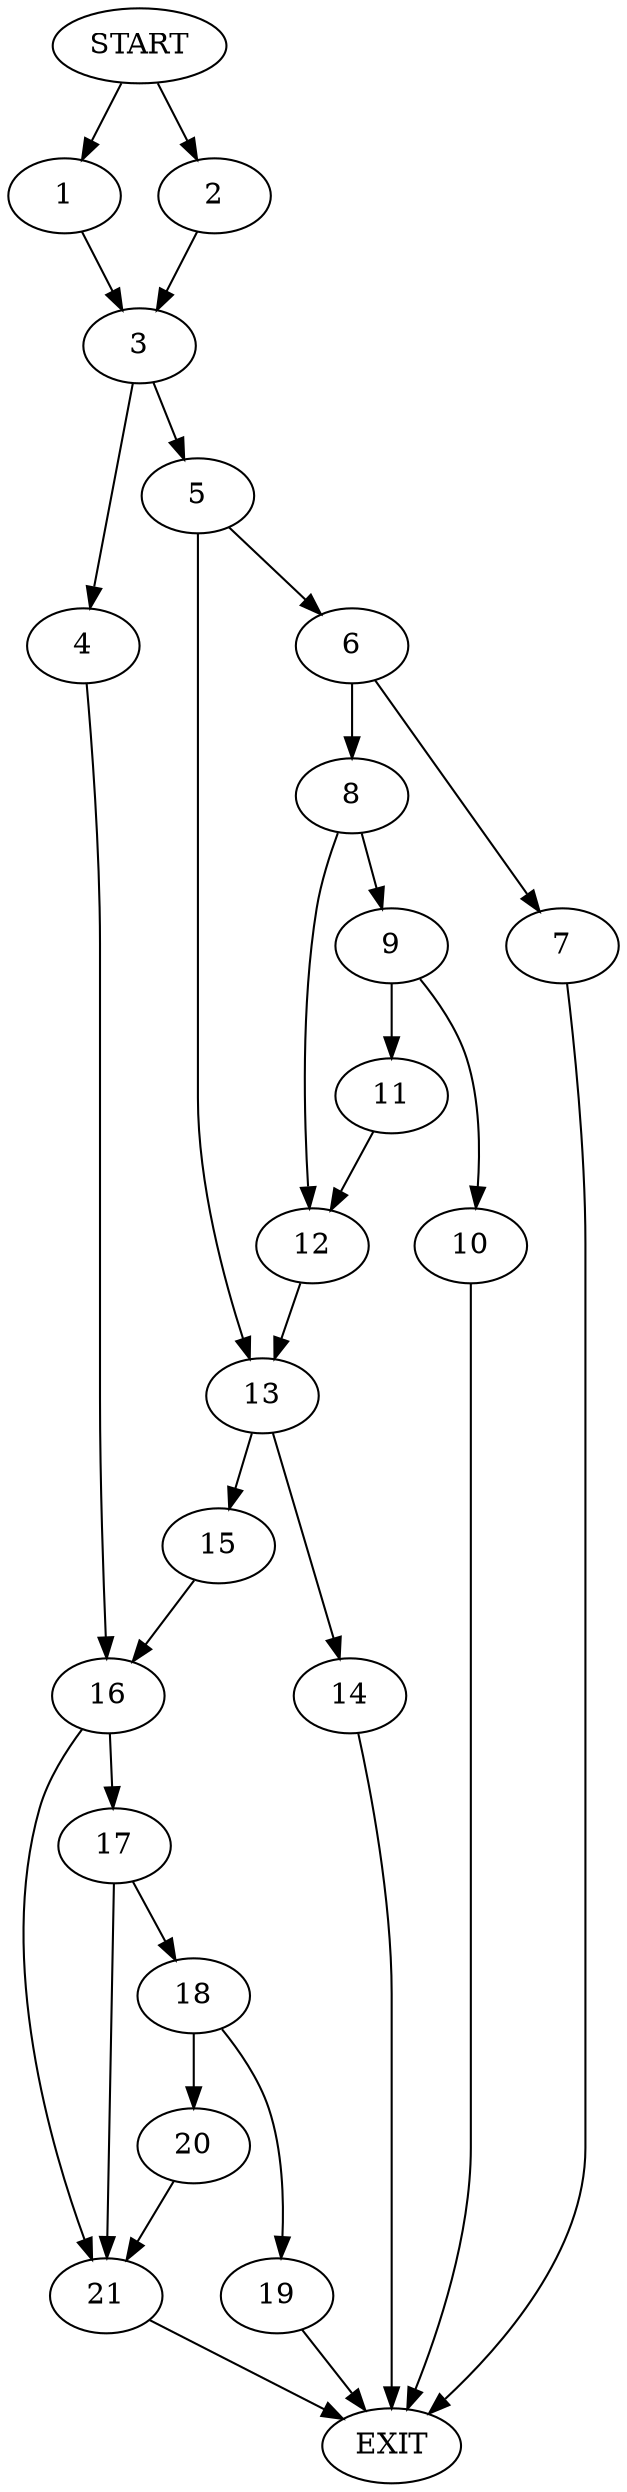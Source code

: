 digraph { 
0 [label="START"];
1;
2;
3;
4;
5;
6;
7;
8;
9;
10;
11;
12;
13;
14;
15;
16;
17;
18;
19;
20;
21;
22[label="EXIT"];
0 -> 1;
0 -> 2;
1 -> 3;
2 -> 3;
3 -> 4;
3 -> 5;
4 -> 16;
5 -> 6;
5 -> 13;
6 -> 7;
6 -> 8;
7 -> 22;
8 -> 9;
8 -> 12;
9 -> 10;
9 -> 11;
10 -> 22;
11 -> 12;
12 -> 13;
13 -> 14;
13 -> 15;
14 -> 22;
15 -> 16;
16 -> 17;
16 -> 21;
17 -> 18;
17 -> 21;
18 -> 19;
18 -> 20;
19 -> 22;
20 -> 21;
21 -> 22;
}